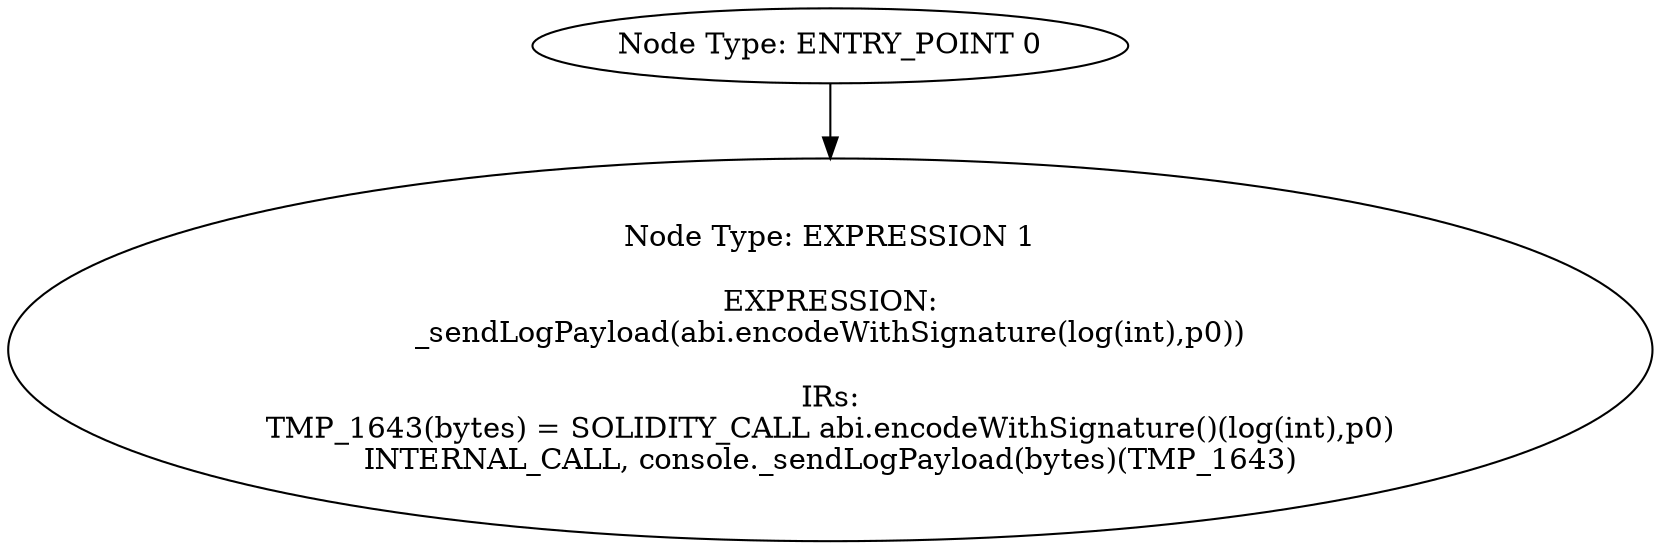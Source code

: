 digraph{
0[label="Node Type: ENTRY_POINT 0
"];
0->1;
1[label="Node Type: EXPRESSION 1

EXPRESSION:
_sendLogPayload(abi.encodeWithSignature(log(int),p0))

IRs:
TMP_1643(bytes) = SOLIDITY_CALL abi.encodeWithSignature()(log(int),p0)
INTERNAL_CALL, console._sendLogPayload(bytes)(TMP_1643)"];
}
